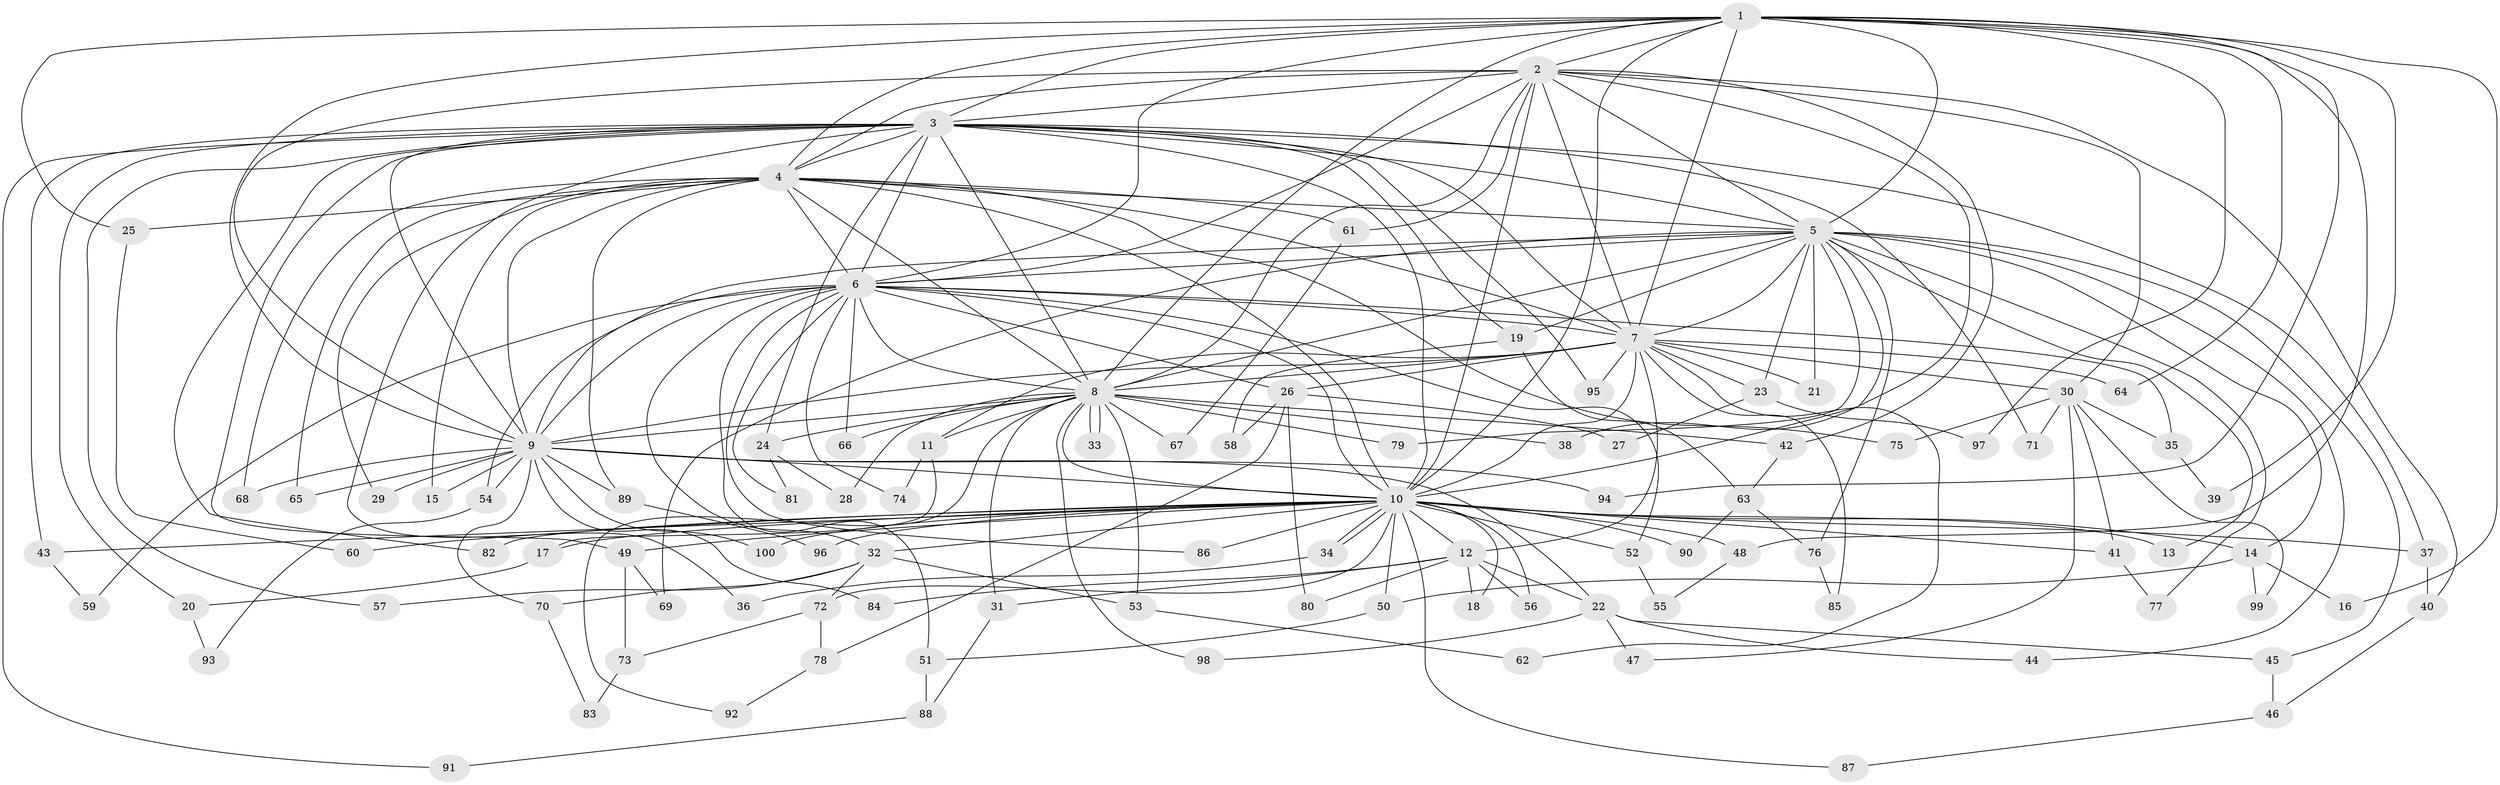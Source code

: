 // Generated by graph-tools (version 1.1) at 2025/11/02/21/25 10:11:07]
// undirected, 100 vertices, 225 edges
graph export_dot {
graph [start="1"]
  node [color=gray90,style=filled];
  1;
  2;
  3;
  4;
  5;
  6;
  7;
  8;
  9;
  10;
  11;
  12;
  13;
  14;
  15;
  16;
  17;
  18;
  19;
  20;
  21;
  22;
  23;
  24;
  25;
  26;
  27;
  28;
  29;
  30;
  31;
  32;
  33;
  34;
  35;
  36;
  37;
  38;
  39;
  40;
  41;
  42;
  43;
  44;
  45;
  46;
  47;
  48;
  49;
  50;
  51;
  52;
  53;
  54;
  55;
  56;
  57;
  58;
  59;
  60;
  61;
  62;
  63;
  64;
  65;
  66;
  67;
  68;
  69;
  70;
  71;
  72;
  73;
  74;
  75;
  76;
  77;
  78;
  79;
  80;
  81;
  82;
  83;
  84;
  85;
  86;
  87;
  88;
  89;
  90;
  91;
  92;
  93;
  94;
  95;
  96;
  97;
  98;
  99;
  100;
  1 -- 2;
  1 -- 3;
  1 -- 4;
  1 -- 5;
  1 -- 6;
  1 -- 7;
  1 -- 8;
  1 -- 9;
  1 -- 10;
  1 -- 16;
  1 -- 25;
  1 -- 39;
  1 -- 48;
  1 -- 64;
  1 -- 94;
  1 -- 97;
  2 -- 3;
  2 -- 4;
  2 -- 5;
  2 -- 6;
  2 -- 7;
  2 -- 8;
  2 -- 9;
  2 -- 10;
  2 -- 30;
  2 -- 38;
  2 -- 40;
  2 -- 42;
  2 -- 61;
  3 -- 4;
  3 -- 5;
  3 -- 6;
  3 -- 7;
  3 -- 8;
  3 -- 9;
  3 -- 10;
  3 -- 19;
  3 -- 20;
  3 -- 24;
  3 -- 36;
  3 -- 37;
  3 -- 43;
  3 -- 49;
  3 -- 57;
  3 -- 71;
  3 -- 82;
  3 -- 91;
  3 -- 95;
  4 -- 5;
  4 -- 6;
  4 -- 7;
  4 -- 8;
  4 -- 9;
  4 -- 10;
  4 -- 15;
  4 -- 25;
  4 -- 29;
  4 -- 61;
  4 -- 65;
  4 -- 68;
  4 -- 75;
  4 -- 89;
  5 -- 6;
  5 -- 7;
  5 -- 8;
  5 -- 9;
  5 -- 10;
  5 -- 13;
  5 -- 14;
  5 -- 19;
  5 -- 21;
  5 -- 23;
  5 -- 44;
  5 -- 45;
  5 -- 69;
  5 -- 76;
  5 -- 77;
  5 -- 79;
  6 -- 7;
  6 -- 8;
  6 -- 9;
  6 -- 10;
  6 -- 26;
  6 -- 32;
  6 -- 35;
  6 -- 51;
  6 -- 52;
  6 -- 54;
  6 -- 59;
  6 -- 66;
  6 -- 74;
  6 -- 81;
  6 -- 86;
  7 -- 8;
  7 -- 9;
  7 -- 10;
  7 -- 11;
  7 -- 12;
  7 -- 21;
  7 -- 23;
  7 -- 26;
  7 -- 30;
  7 -- 62;
  7 -- 64;
  7 -- 85;
  7 -- 95;
  8 -- 9;
  8 -- 10;
  8 -- 11;
  8 -- 24;
  8 -- 28;
  8 -- 31;
  8 -- 33;
  8 -- 33;
  8 -- 38;
  8 -- 42;
  8 -- 53;
  8 -- 66;
  8 -- 67;
  8 -- 79;
  8 -- 92;
  8 -- 98;
  9 -- 10;
  9 -- 15;
  9 -- 22;
  9 -- 29;
  9 -- 54;
  9 -- 65;
  9 -- 68;
  9 -- 70;
  9 -- 84;
  9 -- 89;
  9 -- 94;
  9 -- 100;
  10 -- 12;
  10 -- 13;
  10 -- 14;
  10 -- 17;
  10 -- 18;
  10 -- 32;
  10 -- 34;
  10 -- 34;
  10 -- 37;
  10 -- 41;
  10 -- 43;
  10 -- 48;
  10 -- 49;
  10 -- 50;
  10 -- 52;
  10 -- 56;
  10 -- 60;
  10 -- 72;
  10 -- 82;
  10 -- 86;
  10 -- 87;
  10 -- 90;
  10 -- 96;
  10 -- 100;
  11 -- 17;
  11 -- 74;
  12 -- 18;
  12 -- 22;
  12 -- 31;
  12 -- 56;
  12 -- 80;
  12 -- 84;
  14 -- 16;
  14 -- 50;
  14 -- 99;
  17 -- 20;
  19 -- 58;
  19 -- 63;
  20 -- 93;
  22 -- 44;
  22 -- 45;
  22 -- 47;
  22 -- 98;
  23 -- 27;
  23 -- 97;
  24 -- 28;
  24 -- 81;
  25 -- 60;
  26 -- 27;
  26 -- 58;
  26 -- 78;
  26 -- 80;
  30 -- 35;
  30 -- 41;
  30 -- 47;
  30 -- 71;
  30 -- 75;
  30 -- 99;
  31 -- 88;
  32 -- 53;
  32 -- 57;
  32 -- 70;
  32 -- 72;
  34 -- 36;
  35 -- 39;
  37 -- 40;
  40 -- 46;
  41 -- 77;
  42 -- 63;
  43 -- 59;
  45 -- 46;
  46 -- 87;
  48 -- 55;
  49 -- 69;
  49 -- 73;
  50 -- 51;
  51 -- 88;
  52 -- 55;
  53 -- 62;
  54 -- 93;
  61 -- 67;
  63 -- 76;
  63 -- 90;
  70 -- 83;
  72 -- 73;
  72 -- 78;
  73 -- 83;
  76 -- 85;
  78 -- 92;
  88 -- 91;
  89 -- 96;
}
